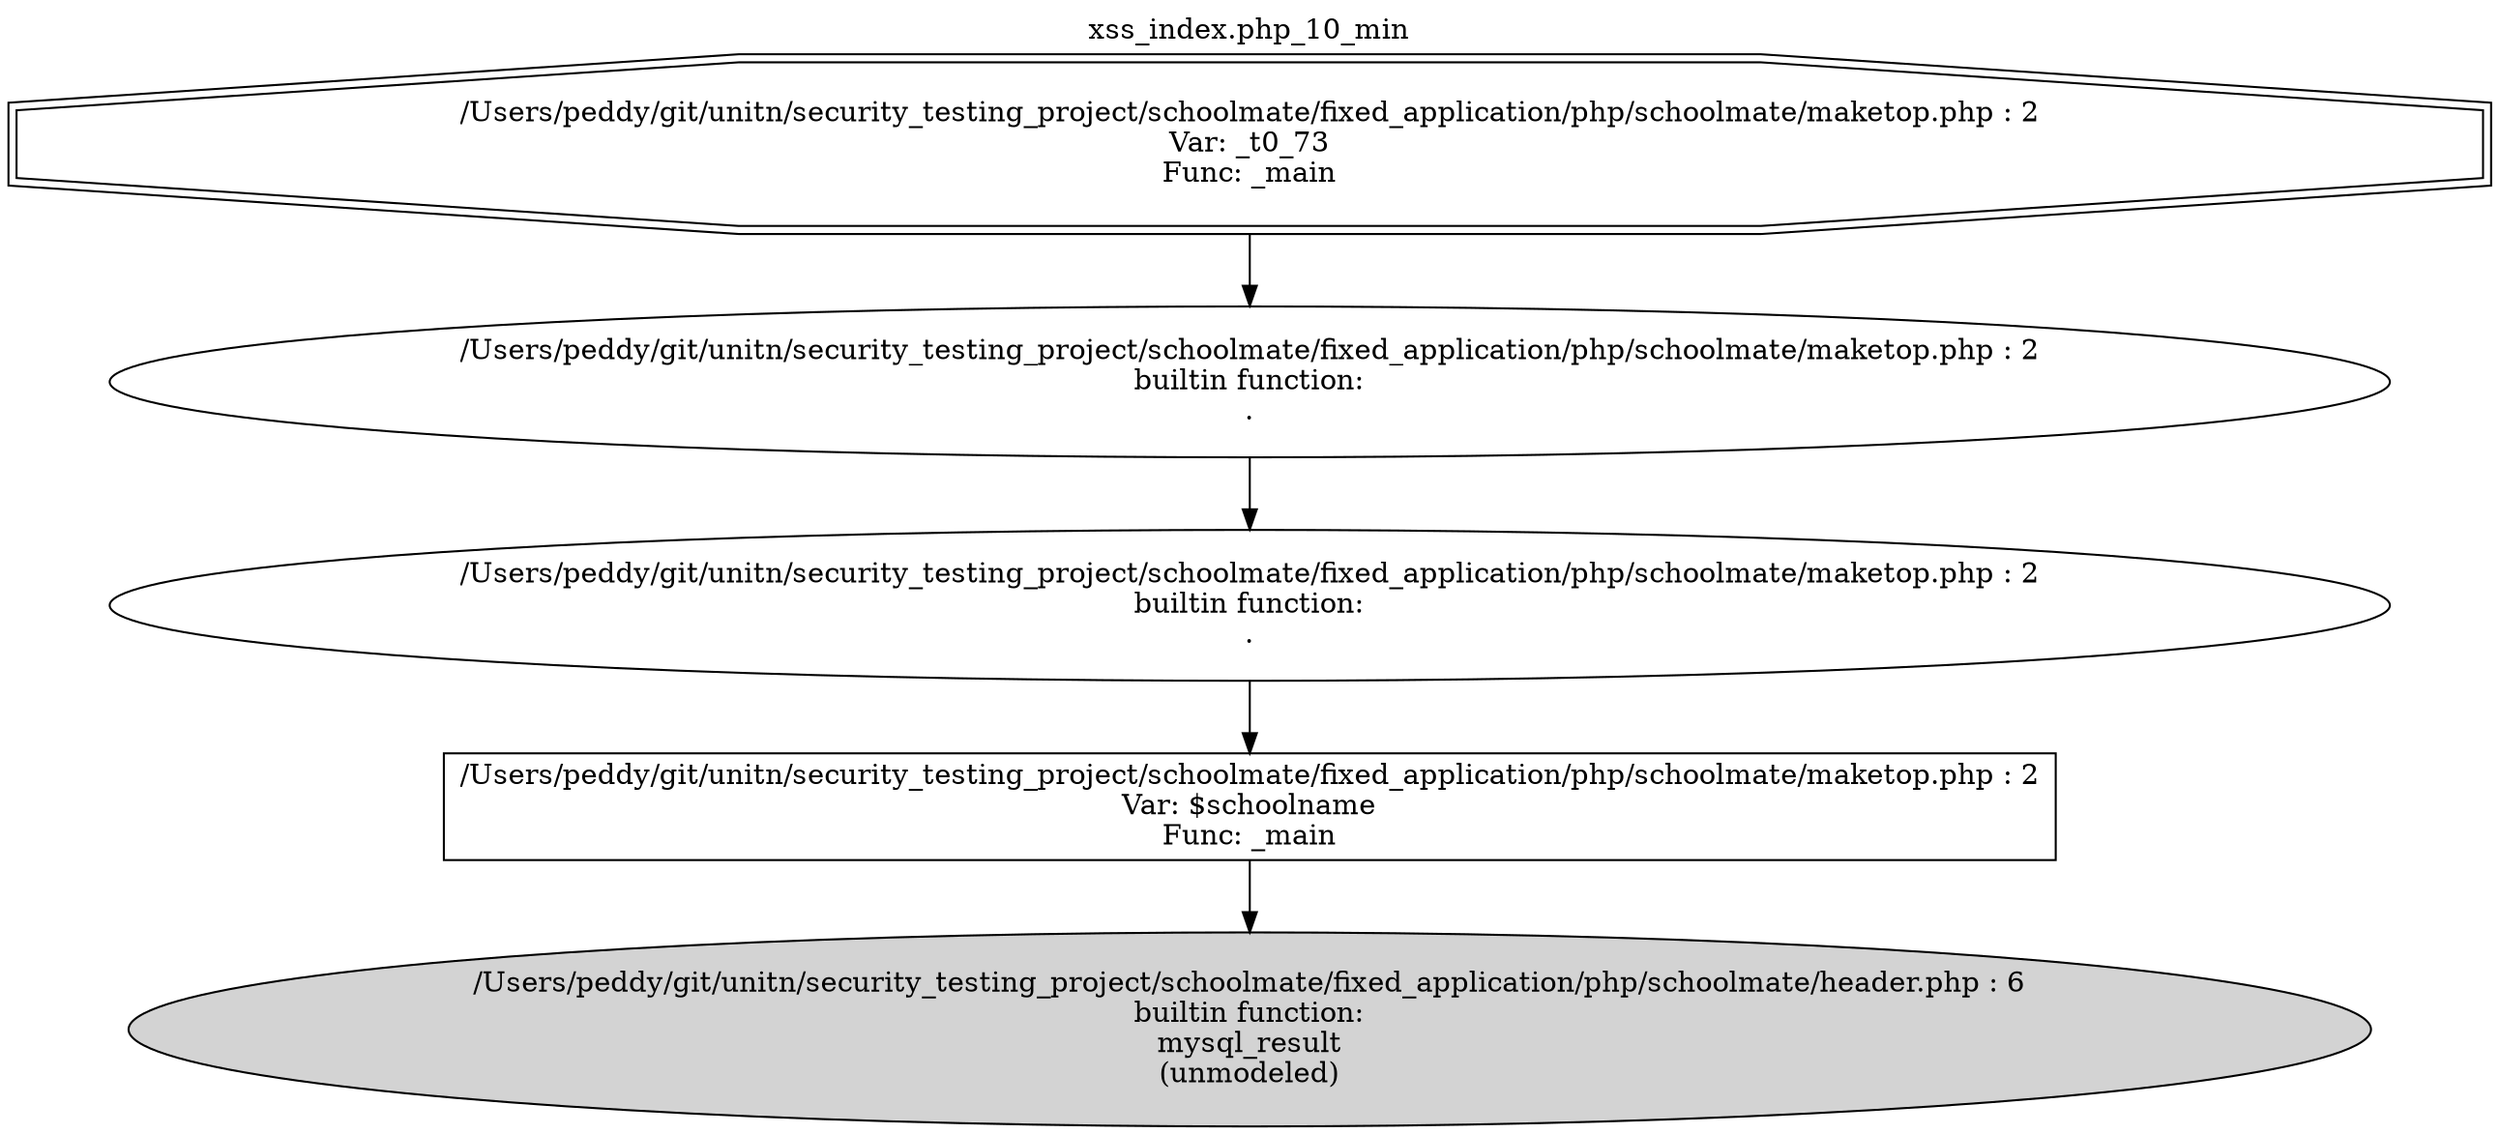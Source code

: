 digraph cfg {
  label="xss_index.php_10_min";
  labelloc=t;
  n1 [shape=doubleoctagon, label="/Users/peddy/git/unitn/security_testing_project/schoolmate/fixed_application/php/schoolmate/maketop.php : 2\nVar: _t0_73\nFunc: _main\n"];
  n2 [shape=ellipse, label="/Users/peddy/git/unitn/security_testing_project/schoolmate/fixed_application/php/schoolmate/maketop.php : 2\nbuiltin function:\n.\n"];
  n3 [shape=ellipse, label="/Users/peddy/git/unitn/security_testing_project/schoolmate/fixed_application/php/schoolmate/maketop.php : 2\nbuiltin function:\n.\n"];
  n4 [shape=box, label="/Users/peddy/git/unitn/security_testing_project/schoolmate/fixed_application/php/schoolmate/maketop.php : 2\nVar: $schoolname\nFunc: _main\n"];
  n5 [shape=ellipse, label="/Users/peddy/git/unitn/security_testing_project/schoolmate/fixed_application/php/schoolmate/header.php : 6\nbuiltin function:\nmysql_result\n(unmodeled)\n",style=filled];
  n1 -> n2;
  n2 -> n3;
  n3 -> n4;
  n4 -> n5;
}
